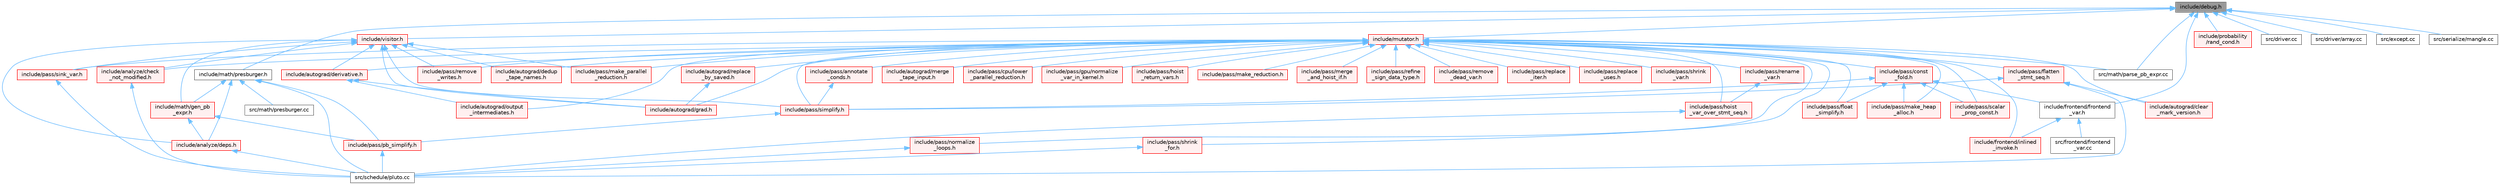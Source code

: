 digraph "include/debug.h"
{
 // LATEX_PDF_SIZE
  bgcolor="transparent";
  edge [fontname=Helvetica,fontsize=10,labelfontname=Helvetica,labelfontsize=10];
  node [fontname=Helvetica,fontsize=10,shape=box,height=0.2,width=0.4];
  Node1 [label="include/debug.h",height=0.2,width=0.4,color="gray40", fillcolor="grey60", style="filled", fontcolor="black",tooltip=" "];
  Node1 -> Node2 [dir="back",color="steelblue1",style="solid"];
  Node2 [label="include/frontend/frontend\l_var.h",height=0.2,width=0.4,color="grey40", fillcolor="white", style="filled",URL="$frontend__var_8h.html",tooltip=" "];
  Node2 -> Node3 [dir="back",color="steelblue1",style="solid"];
  Node3 [label="include/frontend/inlined\l_invoke.h",height=0.2,width=0.4,color="red", fillcolor="#FFF0F0", style="filled",URL="$inlined__invoke_8h.html",tooltip=" "];
  Node2 -> Node5 [dir="back",color="steelblue1",style="solid"];
  Node5 [label="src/frontend/frontend\l_var.cc",height=0.2,width=0.4,color="grey40", fillcolor="white", style="filled",URL="$frontend__var_8cc.html",tooltip=" "];
  Node1 -> Node6 [dir="back",color="steelblue1",style="solid"];
  Node6 [label="include/math/presburger.h",height=0.2,width=0.4,color="grey40", fillcolor="white", style="filled",URL="$presburger_8h.html",tooltip=" "];
  Node6 -> Node7 [dir="back",color="steelblue1",style="solid"];
  Node7 [label="include/analyze/deps.h",height=0.2,width=0.4,color="red", fillcolor="#FFF0F0", style="filled",URL="$deps_8h.html",tooltip=" "];
  Node7 -> Node34 [dir="back",color="steelblue1",style="solid"];
  Node34 [label="src/schedule/pluto.cc",height=0.2,width=0.4,color="grey40", fillcolor="white", style="filled",URL="$pluto_8cc.html",tooltip=" "];
  Node6 -> Node38 [dir="back",color="steelblue1",style="solid"];
  Node38 [label="include/math/gen_pb\l_expr.h",height=0.2,width=0.4,color="red", fillcolor="#FFF0F0", style="filled",URL="$gen__pb__expr_8h.html",tooltip=" "];
  Node38 -> Node7 [dir="back",color="steelblue1",style="solid"];
  Node38 -> Node39 [dir="back",color="steelblue1",style="solid"];
  Node39 [label="include/pass/pb_simplify.h",height=0.2,width=0.4,color="red", fillcolor="#FFF0F0", style="filled",URL="$pb__simplify_8h.html",tooltip=" "];
  Node39 -> Node34 [dir="back",color="steelblue1",style="solid"];
  Node6 -> Node39 [dir="back",color="steelblue1",style="solid"];
  Node6 -> Node43 [dir="back",color="steelblue1",style="solid"];
  Node43 [label="src/math/presburger.cc",height=0.2,width=0.4,color="grey40", fillcolor="white", style="filled",URL="$presburger_8cc.html",tooltip=" "];
  Node6 -> Node34 [dir="back",color="steelblue1",style="solid"];
  Node1 -> Node44 [dir="back",color="steelblue1",style="solid"];
  Node44 [label="include/mutator.h",height=0.2,width=0.4,color="red", fillcolor="#FFF0F0", style="filled",URL="$mutator_8h.html",tooltip=" "];
  Node44 -> Node45 [dir="back",color="steelblue1",style="solid"];
  Node45 [label="include/analyze/check\l_not_modified.h",height=0.2,width=0.4,color="red", fillcolor="#FFF0F0", style="filled",URL="$check__not__modified_8h.html",tooltip=" "];
  Node45 -> Node34 [dir="back",color="steelblue1",style="solid"];
  Node44 -> Node47 [dir="back",color="steelblue1",style="solid"];
  Node47 [label="include/autograd/clear\l_mark_version.h",height=0.2,width=0.4,color="red", fillcolor="#FFF0F0", style="filled",URL="$clear__mark__version_8h.html",tooltip=" "];
  Node44 -> Node50 [dir="back",color="steelblue1",style="solid"];
  Node50 [label="include/autograd/dedup\l_tape_names.h",height=0.2,width=0.4,color="red", fillcolor="#FFF0F0", style="filled",URL="$dedup__tape__names_8h.html",tooltip=" "];
  Node44 -> Node52 [dir="back",color="steelblue1",style="solid"];
  Node52 [label="include/autograd/derivative.h",height=0.2,width=0.4,color="red", fillcolor="#FFF0F0", style="filled",URL="$derivative_8h.html",tooltip=" "];
  Node52 -> Node56 [dir="back",color="steelblue1",style="solid"];
  Node56 [label="include/autograd/grad.h",height=0.2,width=0.4,color="red", fillcolor="#FFF0F0", style="filled",URL="$grad_8h.html",tooltip=" "];
  Node52 -> Node58 [dir="back",color="steelblue1",style="solid"];
  Node58 [label="include/autograd/output\l_intermediates.h",height=0.2,width=0.4,color="red", fillcolor="#FFF0F0", style="filled",URL="$output__intermediates_8h.html",tooltip=" "];
  Node44 -> Node56 [dir="back",color="steelblue1",style="solid"];
  Node44 -> Node60 [dir="back",color="steelblue1",style="solid"];
  Node60 [label="include/autograd/merge\l_tape_input.h",height=0.2,width=0.4,color="red", fillcolor="#FFF0F0", style="filled",URL="$merge__tape__input_8h.html",tooltip=" "];
  Node44 -> Node58 [dir="back",color="steelblue1",style="solid"];
  Node44 -> Node62 [dir="back",color="steelblue1",style="solid"];
  Node62 [label="include/autograd/replace\l_by_saved.h",height=0.2,width=0.4,color="red", fillcolor="#FFF0F0", style="filled",URL="$replace__by__saved_8h.html",tooltip=" "];
  Node62 -> Node56 [dir="back",color="steelblue1",style="solid"];
  Node44 -> Node3 [dir="back",color="steelblue1",style="solid"];
  Node44 -> Node64 [dir="back",color="steelblue1",style="solid"];
  Node64 [label="include/pass/annotate\l_conds.h",height=0.2,width=0.4,color="red", fillcolor="#FFF0F0", style="filled",URL="$annotate__conds_8h.html",tooltip=" "];
  Node64 -> Node65 [dir="back",color="steelblue1",style="solid"];
  Node65 [label="include/pass/simplify.h",height=0.2,width=0.4,color="red", fillcolor="#FFF0F0", style="filled",URL="$simplify_8h.html",tooltip=" "];
  Node65 -> Node39 [dir="back",color="steelblue1",style="solid"];
  Node44 -> Node79 [dir="back",color="steelblue1",style="solid"];
  Node79 [label="include/pass/const\l_fold.h",height=0.2,width=0.4,color="red", fillcolor="#FFF0F0", style="filled",URL="$const__fold_8h.html",tooltip=" "];
  Node79 -> Node2 [dir="back",color="steelblue1",style="solid"];
  Node79 -> Node82 [dir="back",color="steelblue1",style="solid"];
  Node82 [label="include/pass/float\l_simplify.h",height=0.2,width=0.4,color="red", fillcolor="#FFF0F0", style="filled",URL="$float__simplify_8h.html",tooltip=" "];
  Node79 -> Node84 [dir="back",color="steelblue1",style="solid"];
  Node84 [label="include/pass/make_heap\l_alloc.h",height=0.2,width=0.4,color="red", fillcolor="#FFF0F0", style="filled",URL="$make__heap__alloc_8h.html",tooltip=" "];
  Node79 -> Node86 [dir="back",color="steelblue1",style="solid"];
  Node86 [label="include/pass/scalar\l_prop_const.h",height=0.2,width=0.4,color="red", fillcolor="#FFF0F0", style="filled",URL="$scalar__prop__const_8h.html",tooltip=" "];
  Node79 -> Node65 [dir="back",color="steelblue1",style="solid"];
  Node44 -> Node94 [dir="back",color="steelblue1",style="solid"];
  Node94 [label="include/pass/cpu/lower\l_parallel_reduction.h",height=0.2,width=0.4,color="red", fillcolor="#FFF0F0", style="filled",URL="$cpu_2lower__parallel__reduction_8h.html",tooltip=" "];
  Node44 -> Node95 [dir="back",color="steelblue1",style="solid"];
  Node95 [label="include/pass/flatten\l_stmt_seq.h",height=0.2,width=0.4,color="red", fillcolor="#FFF0F0", style="filled",URL="$flatten__stmt__seq_8h.html",tooltip=" "];
  Node95 -> Node47 [dir="back",color="steelblue1",style="solid"];
  Node95 -> Node65 [dir="back",color="steelblue1",style="solid"];
  Node95 -> Node34 [dir="back",color="steelblue1",style="solid"];
  Node44 -> Node82 [dir="back",color="steelblue1",style="solid"];
  Node44 -> Node101 [dir="back",color="steelblue1",style="solid"];
  Node101 [label="include/pass/gpu/normalize\l_var_in_kernel.h",height=0.2,width=0.4,color="red", fillcolor="#FFF0F0", style="filled",URL="$normalize__var__in__kernel_8h.html",tooltip=" "];
  Node44 -> Node102 [dir="back",color="steelblue1",style="solid"];
  Node102 [label="include/pass/hoist\l_return_vars.h",height=0.2,width=0.4,color="red", fillcolor="#FFF0F0", style="filled",URL="$hoist__return__vars_8h.html",tooltip=" "];
  Node44 -> Node103 [dir="back",color="steelblue1",style="solid"];
  Node103 [label="include/pass/hoist\l_var_over_stmt_seq.h",height=0.2,width=0.4,color="red", fillcolor="#FFF0F0", style="filled",URL="$hoist__var__over__stmt__seq_8h.html",tooltip=" "];
  Node103 -> Node34 [dir="back",color="steelblue1",style="solid"];
  Node44 -> Node84 [dir="back",color="steelblue1",style="solid"];
  Node44 -> Node104 [dir="back",color="steelblue1",style="solid"];
  Node104 [label="include/pass/make_parallel\l_reduction.h",height=0.2,width=0.4,color="red", fillcolor="#FFF0F0", style="filled",URL="$make__parallel__reduction_8h.html",tooltip=" "];
  Node44 -> Node105 [dir="back",color="steelblue1",style="solid"];
  Node105 [label="include/pass/make_reduction.h",height=0.2,width=0.4,color="red", fillcolor="#FFF0F0", style="filled",URL="$make__reduction_8h.html",tooltip=" "];
  Node44 -> Node107 [dir="back",color="steelblue1",style="solid"];
  Node107 [label="include/pass/merge\l_and_hoist_if.h",height=0.2,width=0.4,color="red", fillcolor="#FFF0F0", style="filled",URL="$merge__and__hoist__if_8h.html",tooltip=" "];
  Node44 -> Node108 [dir="back",color="steelblue1",style="solid"];
  Node108 [label="include/pass/normalize\l_loops.h",height=0.2,width=0.4,color="red", fillcolor="#FFF0F0", style="filled",URL="$normalize__loops_8h.html",tooltip=" "];
  Node108 -> Node34 [dir="back",color="steelblue1",style="solid"];
  Node44 -> Node109 [dir="back",color="steelblue1",style="solid"];
  Node109 [label="include/pass/refine\l_sign_data_type.h",height=0.2,width=0.4,color="red", fillcolor="#FFF0F0", style="filled",URL="$refine__sign__data__type_8h.html",tooltip=" "];
  Node44 -> Node111 [dir="back",color="steelblue1",style="solid"];
  Node111 [label="include/pass/remove\l_dead_var.h",height=0.2,width=0.4,color="red", fillcolor="#FFF0F0", style="filled",URL="$remove__dead__var_8h.html",tooltip=" "];
  Node44 -> Node112 [dir="back",color="steelblue1",style="solid"];
  Node112 [label="include/pass/remove\l_writes.h",height=0.2,width=0.4,color="red", fillcolor="#FFF0F0", style="filled",URL="$remove__writes_8h.html",tooltip=" "];
  Node44 -> Node114 [dir="back",color="steelblue1",style="solid"];
  Node114 [label="include/pass/rename\l_var.h",height=0.2,width=0.4,color="red", fillcolor="#FFF0F0", style="filled",URL="$rename__var_8h.html",tooltip=" "];
  Node114 -> Node103 [dir="back",color="steelblue1",style="solid"];
  Node44 -> Node117 [dir="back",color="steelblue1",style="solid"];
  Node117 [label="include/pass/replace\l_iter.h",height=0.2,width=0.4,color="red", fillcolor="#FFF0F0", style="filled",URL="$replace__iter_8h.html",tooltip=" "];
  Node44 -> Node119 [dir="back",color="steelblue1",style="solid"];
  Node119 [label="include/pass/replace\l_uses.h",height=0.2,width=0.4,color="red", fillcolor="#FFF0F0", style="filled",URL="$replace__uses_8h.html",tooltip=" "];
  Node44 -> Node86 [dir="back",color="steelblue1",style="solid"];
  Node44 -> Node121 [dir="back",color="steelblue1",style="solid"];
  Node121 [label="include/pass/shrink\l_for.h",height=0.2,width=0.4,color="red", fillcolor="#FFF0F0", style="filled",URL="$shrink__for_8h.html",tooltip=" "];
  Node121 -> Node34 [dir="back",color="steelblue1",style="solid"];
  Node44 -> Node122 [dir="back",color="steelblue1",style="solid"];
  Node122 [label="include/pass/shrink\l_var.h",height=0.2,width=0.4,color="red", fillcolor="#FFF0F0", style="filled",URL="$shrink__var_8h.html",tooltip=" "];
  Node44 -> Node65 [dir="back",color="steelblue1",style="solid"];
  Node44 -> Node123 [dir="back",color="steelblue1",style="solid"];
  Node123 [label="include/pass/sink_var.h",height=0.2,width=0.4,color="red", fillcolor="#FFF0F0", style="filled",URL="$sink__var_8h.html",tooltip=" "];
  Node123 -> Node34 [dir="back",color="steelblue1",style="solid"];
  Node44 -> Node160 [dir="back",color="steelblue1",style="solid"];
  Node160 [label="src/math/parse_pb_expr.cc",height=0.2,width=0.4,color="grey40", fillcolor="white", style="filled",URL="$parse__pb__expr_8cc.html",tooltip=" "];
  Node1 -> Node162 [dir="back",color="steelblue1",style="solid"];
  Node162 [label="include/probability\l/rand_cond.h",height=0.2,width=0.4,color="red", fillcolor="#FFF0F0", style="filled",URL="$rand__cond_8h.html",tooltip=" "];
  Node1 -> Node167 [dir="back",color="steelblue1",style="solid"];
  Node167 [label="include/visitor.h",height=0.2,width=0.4,color="red", fillcolor="#FFF0F0", style="filled",URL="$visitor_8h.html",tooltip=" "];
  Node167 -> Node45 [dir="back",color="steelblue1",style="solid"];
  Node167 -> Node7 [dir="back",color="steelblue1",style="solid"];
  Node167 -> Node50 [dir="back",color="steelblue1",style="solid"];
  Node167 -> Node52 [dir="back",color="steelblue1",style="solid"];
  Node167 -> Node56 [dir="back",color="steelblue1",style="solid"];
  Node167 -> Node38 [dir="back",color="steelblue1",style="solid"];
  Node167 -> Node104 [dir="back",color="steelblue1",style="solid"];
  Node167 -> Node112 [dir="back",color="steelblue1",style="solid"];
  Node167 -> Node65 [dir="back",color="steelblue1",style="solid"];
  Node167 -> Node123 [dir="back",color="steelblue1",style="solid"];
  Node1 -> Node213 [dir="back",color="steelblue1",style="solid"];
  Node213 [label="src/driver.cc",height=0.2,width=0.4,color="grey40", fillcolor="white", style="filled",URL="$driver_8cc.html",tooltip=" "];
  Node1 -> Node214 [dir="back",color="steelblue1",style="solid"];
  Node214 [label="src/driver/array.cc",height=0.2,width=0.4,color="grey40", fillcolor="white", style="filled",URL="$array_8cc.html",tooltip=" "];
  Node1 -> Node136 [dir="back",color="steelblue1",style="solid"];
  Node136 [label="src/except.cc",height=0.2,width=0.4,color="grey40", fillcolor="white", style="filled",URL="$except_8cc.html",tooltip=" "];
  Node1 -> Node160 [dir="back",color="steelblue1",style="solid"];
  Node1 -> Node215 [dir="back",color="steelblue1",style="solid"];
  Node215 [label="src/serialize/mangle.cc",height=0.2,width=0.4,color="grey40", fillcolor="white", style="filled",URL="$mangle_8cc.html",tooltip=" "];
}
